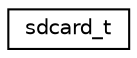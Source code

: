 digraph "Graphical Class Hierarchy"
{
 // LATEX_PDF_SIZE
  edge [fontname="Helvetica",fontsize="10",labelfontname="Helvetica",labelfontsize="10"];
  node [fontname="Helvetica",fontsize="10",shape=record];
  rankdir="LR";
  Node0 [label="sdcard_t",height=0.2,width=0.4,color="black", fillcolor="white", style="filled",URL="$structsdcard__t.html",tooltip=" "];
}
